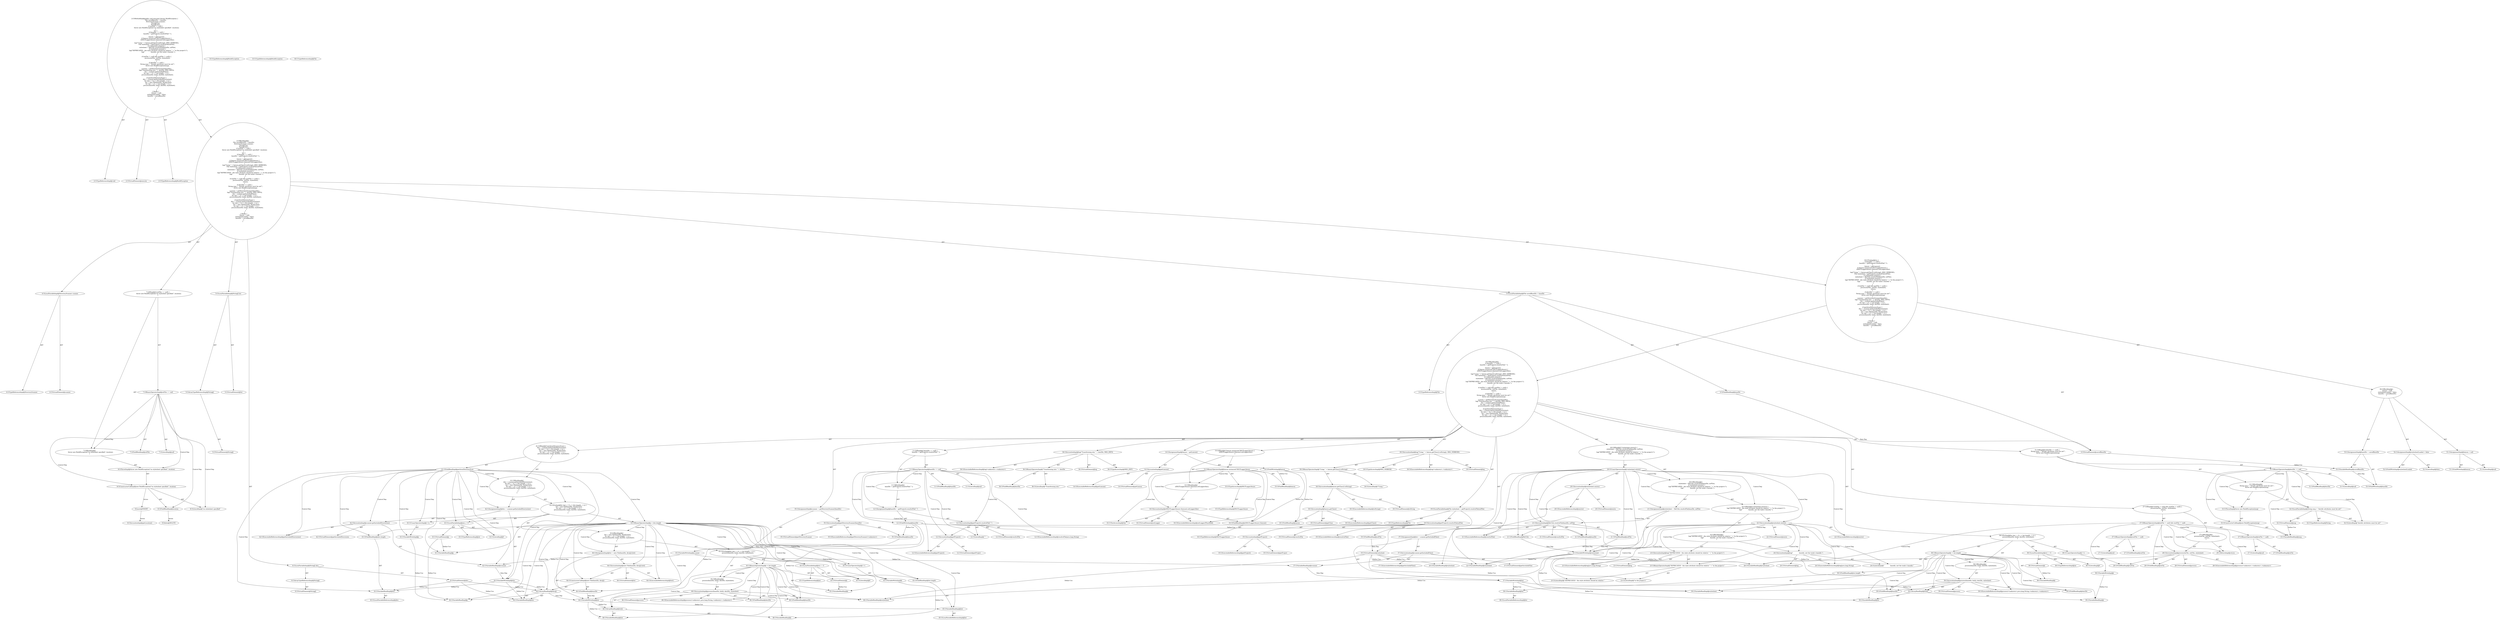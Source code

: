 digraph "execute#?" {
0 [label="2:CtTypeReferenceImpl@void" shape=ellipse]
1 [label="2:CtVirtualElement@execute" shape=ellipse]
2 [label="2:CtTypeReferenceImpl@BuildException" shape=ellipse]
3 [label="3:CtTypeReferenceImpl@File" shape=ellipse]
4 [label="3:CtFieldReadImpl@baseDir" shape=ellipse]
5 [label="3:CtVirtualElement@savedBaseDir" shape=ellipse]
6 [label="3:CtLocalVariableImpl@File savedBaseDir = baseDir" shape=ellipse]
7 [label="4:CtTypeReferenceImpl@DirectoryScanner" shape=ellipse]
8 [label="4:CtVirtualElement@scanner" shape=ellipse]
9 [label="4:CtLocalVariableImpl@DirectoryScanner scanner" shape=ellipse]
10 [label="5:CtVirtualElement@String[]" shape=ellipse]
11 [label="5:CtArrayTypeReferenceImpl@String[]" shape=ellipse]
12 [label="5:CtVirtualElement@list" shape=ellipse]
13 [label="5:CtLocalVariableImpl@String[] list" shape=ellipse]
14 [label="6:CtVirtualElement@String[]" shape=ellipse]
15 [label="6:CtArrayTypeReferenceImpl@String[]" shape=ellipse]
16 [label="6:CtVirtualElement@dirs" shape=ellipse]
17 [label="6:CtLocalVariableImpl@String[] dirs" shape=ellipse]
18 [label="7:CtFieldReadImpl@xslFile" shape=ellipse]
19 [label="7:CtLiteralImpl@null" shape=ellipse]
20 [label="7:CtBinaryOperatorImpl@xslFile == null" shape=ellipse]
21 [label="8:CtTypeReferenceImpl@BuildException" shape=ellipse]
22 [label="8:CtLiteralImpl@\"no stylesheet specified\"" shape=ellipse]
23 [label="8:CtFieldReadImpl@location" shape=ellipse]
24 [label="8:CtConstructorCallImpl@new BuildException(\"no stylesheet specified\", location)" shape=ellipse]
25 [label="8:CtThrowImpl@throw new BuildException(\"no stylesheet specified\", location)" shape=ellipse]
26 [label="7:CtBlockImpl@\{
    throw new BuildException(\"no stylesheet specified\", location);
\}" shape=ellipse]
27 [label="7:CtIfImpl@if (xslFile == null) \{
    throw new BuildException(\"no stylesheet specified\", location);
\}" shape=ellipse]
28 [label="11:CtFieldReadImpl@baseDir" shape=ellipse]
29 [label="11:CtLiteralImpl@null" shape=ellipse]
30 [label="11:CtBinaryOperatorImpl@baseDir == null" shape=ellipse]
31 [label="12:CtFieldWriteImpl@baseDir" shape=ellipse]
32 [label="12:CtExecutableReferenceImpl@resolveFile(java.lang.String)" shape=ellipse]
33 [label="12:CtVirtualElement@resolveFile" shape=ellipse]
34 [label="12:CtExecutableReferenceImpl@getProject()" shape=ellipse]
35 [label="12:CtVirtualElement@getProject" shape=ellipse]
36 [label="12:CtInvocationImpl@getProject()" shape=ellipse]
37 [label="12:CtLiteralImpl@\".\"" shape=ellipse]
38 [label="12:CtInvocationImpl@getProject().resolveFile(\".\")" shape=ellipse]
39 [label="12:CtAssignmentImpl@baseDir = getProject().resolveFile(\".\")" shape=ellipse]
40 [label="11:CtBlockImpl@\{
    baseDir = getProject().resolveFile(\".\");
\}" shape=ellipse]
41 [label="11:CtIfImpl@if (baseDir == null) \{
    baseDir = getProject().resolveFile(\".\");
\}" shape=ellipse]
42 [label="14:CtFieldWriteImpl@liaison" shape=ellipse]
43 [label="14:CtExecutableReferenceImpl@getLiaison()" shape=ellipse]
44 [label="14:CtVirtualElement@getLiaison" shape=ellipse]
45 [label="14:CtInvocationImpl@getLiaison()" shape=ellipse]
46 [label="14:CtAssignmentImpl@liaison = getLiaison()" shape=ellipse]
47 [label="15:CtFieldReadImpl@liaison" shape=ellipse]
48 [label="15:CtTypeAccessImpl@XSLTLoggerAware" shape=ellipse]
49 [label="15:CtTypeReferenceImpl@XSLTLoggerAware" shape=ellipse]
50 [label="15:CtBinaryOperatorImpl@liaison instanceof XSLTLoggerAware" shape=ellipse]
51 [label="16:CtExecutableReferenceImpl@setLogger(PlaceHold)" shape=ellipse]
52 [label="16:CtVirtualElement@setLogger" shape=ellipse]
53 [label="16:CtFieldReadImpl@((XSLTLoggerAware) (liaison))" shape=ellipse]
54 [label="16:CtTypeReferenceImpl@XSLTLoggerAware" shape=ellipse]
55 [label="16:CtThisAccessImpl@this" shape=ellipse]
56 [label="16:CtInvocationImpl@((XSLTLoggerAware) (liaison)).setLogger(this)" shape=ellipse]
57 [label="15:CtBlockImpl@\{
    ((XSLTLoggerAware) (liaison)).setLogger(this);
\}" shape=ellipse]
58 [label="15:CtIfImpl@if (liaison instanceof XSLTLoggerAware) \{
    ((XSLTLoggerAware) (liaison)).setLogger(this);
\}" shape=ellipse]
59 [label="18:CtExecutableReferenceImpl@log(<unknown>,<unknown>)" shape=ellipse]
60 [label="18:CtVirtualElement@log" shape=ellipse]
61 [label="18:CtLiteralImpl@\"Using \"" shape=ellipse]
62 [label="18:CtExecutableReferenceImpl@toString()" shape=ellipse]
63 [label="18:CtVirtualElement@toString" shape=ellipse]
64 [label="18:CtExecutableReferenceImpl@getClass()" shape=ellipse]
65 [label="18:CtVirtualElement@getClass" shape=ellipse]
66 [label="18:CtFieldReadImpl@liaison" shape=ellipse]
67 [label="18:CtInvocationImpl@liaison.getClass()" shape=ellipse]
68 [label="18:CtInvocationImpl@liaison.getClass().toString()" shape=ellipse]
69 [label="18:CtBinaryOperatorImpl@\"Using \" + liaison.getClass().toString()" shape=ellipse]
70 [label="18:CtTypeAccessImpl@MSG_VERBOSE" shape=ellipse]
71 [label="18:CtInvocationImpl@log(\"Using \" + liaison.getClass().toString(), MSG_VERBOSE)" shape=ellipse]
72 [label="19:CtTypeReferenceImpl@File" shape=ellipse]
73 [label="19:CtExecutableReferenceImpl@resolveFile()" shape=ellipse]
74 [label="19:CtVirtualElement@resolveFile" shape=ellipse]
75 [label="19:CtExecutableReferenceImpl@getProject()" shape=ellipse]
76 [label="19:CtVirtualElement@getProject" shape=ellipse]
77 [label="19:CtInvocationImpl@getProject()" shape=ellipse]
78 [label="19:CtFieldReadImpl@xslFile" shape=ellipse]
79 [label="19:CtInvocationImpl@getProject().resolveFile(xslFile)" shape=ellipse]
80 [label="19:CtVirtualElement@stylesheet" shape=ellipse]
81 [label="19:CtLocalVariableImpl@File stylesheet = getProject().resolveFile(xslFile)" shape=ellipse]
82 [label="20:CtExecutableReferenceImpl@exists()" shape=ellipse]
83 [label="20:CtVirtualElement@exists" shape=ellipse]
84 [label="20:CtVariableReadImpl@stylesheet" shape=ellipse]
85 [label="20:CtInvocationImpl@stylesheet.exists()" shape=ellipse]
86 [label="20:CtUnaryOperatorImpl@!stylesheet.exists()" shape=ellipse]
87 [label="21:CtVariableWriteImpl@stylesheet" shape=ellipse]
88 [label="21:CtExecutableReferenceImpl@resolveFile()" shape=ellipse]
89 [label="21:CtVirtualElement@resolveFile" shape=ellipse]
90 [label="21:CtFieldReadImpl@fileUtils" shape=ellipse]
91 [label="21:CtFieldReadImpl@baseDir" shape=ellipse]
92 [label="21:CtFieldReadImpl@xslFile" shape=ellipse]
93 [label="21:CtInvocationImpl@fileUtils.resolveFile(baseDir, xslFile)" shape=ellipse]
94 [label="21:CtAssignmentImpl@stylesheet = fileUtils.resolveFile(baseDir, xslFile)" shape=ellipse]
95 [label="22:CtExecutableReferenceImpl@exists()" shape=ellipse]
96 [label="22:CtVirtualElement@exists" shape=ellipse]
97 [label="22:CtVariableReadImpl@stylesheet" shape=ellipse]
98 [label="22:CtInvocationImpl@stylesheet.exists()" shape=ellipse]
99 [label="23:CtExecutableReferenceImpl@log(java.lang.String)" shape=ellipse]
100 [label="23:CtVirtualElement@log" shape=ellipse]
101 [label="23:CtLiteralImpl@\"DEPRECATED - the style attribute should be relative \"" shape=ellipse]
102 [label="23:CtLiteralImpl@\"to the project\'s\"" shape=ellipse]
103 [label="23:CtBinaryOperatorImpl@\"DEPRECATED - the style attribute should be relative \" + \"to the project\'s\"" shape=ellipse]
104 [label="23:CtInvocationImpl@log(\"DEPRECATED - the style attribute should be relative \" + \"to the project\'s\")" shape=ellipse]
105 [label="24:CtExecutableReferenceImpl@log(java.lang.String)" shape=ellipse]
106 [label="24:CtVirtualElement@log" shape=ellipse]
107 [label="24:CtLiteralImpl@\"             basedir, not the tasks\'s basedir.\"" shape=ellipse]
108 [label="24:CtInvocationImpl@log(\"             basedir, not the tasks\'s basedir.\")" shape=ellipse]
109 [label="22:CtBlockImpl@\{
    log(\"DEPRECATED - the style attribute should be relative \" + \"to the project\'s\");
    log(\"             basedir, not the tasks\'s basedir.\");
\}" shape=ellipse]
110 [label="22:CtIfImpl@if (stylesheet.exists()) \{
    log(\"DEPRECATED - the style attribute should be relative \" + \"to the project\'s\");
    log(\"             basedir, not the tasks\'s basedir.\");
\}" shape=ellipse]
111 [label="20:CtBlockImpl@\{
    stylesheet = fileUtils.resolveFile(baseDir, xslFile);
    if (stylesheet.exists()) \{
        log(\"DEPRECATED - the style attribute should be relative \" + \"to the project\'s\");
        log(\"             basedir, not the tasks\'s basedir.\");
    \}
\}" shape=ellipse]
112 [label="20:CtIfImpl@if (!stylesheet.exists()) \{
    stylesheet = fileUtils.resolveFile(baseDir, xslFile);
    if (stylesheet.exists()) \{
        log(\"DEPRECATED - the style attribute should be relative \" + \"to the project\'s\");
        log(\"             basedir, not the tasks\'s basedir.\");
    \}
\}" shape=ellipse]
113 [label="27:CtFieldReadImpl@inFile" shape=ellipse]
114 [label="27:CtLiteralImpl@null" shape=ellipse]
115 [label="27:CtBinaryOperatorImpl@(inFile != null)" shape=ellipse]
116 [label="27:CtFieldReadImpl@outFile" shape=ellipse]
117 [label="27:CtLiteralImpl@null" shape=ellipse]
118 [label="27:CtBinaryOperatorImpl@(outFile != null)" shape=ellipse]
119 [label="27:CtBinaryOperatorImpl@(inFile != null) && (outFile != null)" shape=ellipse]
120 [label="28:CtExecutableReferenceImpl@process(<unknown>,<unknown>,<unknown>)" shape=ellipse]
121 [label="28:CtVirtualElement@process" shape=ellipse]
122 [label="28:CtFieldReadImpl@inFile" shape=ellipse]
123 [label="28:CtFieldReadImpl@outFile" shape=ellipse]
124 [label="28:CtVariableReadImpl@stylesheet" shape=ellipse]
125 [label="28:CtInvocationImpl@process(inFile, outFile, stylesheet)" shape=ellipse]
126 [label="29:CtReturnImpl@return" shape=ellipse]
127 [label="27:CtBlockImpl@\{
    process(inFile, outFile, stylesheet);
    return;
\}" shape=ellipse]
128 [label="27:CtIfImpl@if ((inFile != null) && (outFile != null)) \{
    process(inFile, outFile, stylesheet);
    return;
\}" shape=ellipse]
129 [label="31:CtFieldReadImpl@destDir" shape=ellipse]
130 [label="31:CtLiteralImpl@null" shape=ellipse]
131 [label="31:CtBinaryOperatorImpl@destDir == null" shape=ellipse]
132 [label="32:CtTypeReferenceImpl@String" shape=ellipse]
133 [label="32:CtLiteralImpl@\"destdir attributes must be set!\"" shape=ellipse]
134 [label="32:CtVirtualElement@msg" shape=ellipse]
135 [label="32:CtLocalVariableImpl@String msg = \"destdir attributes must be set!\"" shape=ellipse]
136 [label="33:CtTypeReferenceImpl@BuildException" shape=ellipse]
137 [label="33:CtVariableReadImpl@msg" shape=ellipse]
138 [label="33:CtConstructorCallImpl@new BuildException(msg)" shape=ellipse]
139 [label="33:CtThrowImpl@throw new BuildException(msg)" shape=ellipse]
140 [label="31:CtBlockImpl@\{
    String msg = \"destdir attributes must be set!\";
    throw new BuildException(msg);
\}" shape=ellipse]
141 [label="31:CtIfImpl@if (destDir == null) \{
    String msg = \"destdir attributes must be set!\";
    throw new BuildException(msg);
\}" shape=ellipse]
142 [label="35:CtVariableWriteImpl@scanner" shape=ellipse]
143 [label="35:CtExecutableReferenceImpl@getDirectoryScanner(<unknown>)" shape=ellipse]
144 [label="35:CtVirtualElement@getDirectoryScanner" shape=ellipse]
145 [label="35:CtFieldReadImpl@baseDir" shape=ellipse]
146 [label="35:CtInvocationImpl@getDirectoryScanner(baseDir)" shape=ellipse]
147 [label="35:CtAssignmentImpl@scanner = getDirectoryScanner(baseDir)" shape=ellipse]
148 [label="36:CtExecutableReferenceImpl@log(<unknown>,<unknown>)" shape=ellipse]
149 [label="36:CtVirtualElement@log" shape=ellipse]
150 [label="36:CtLiteralImpl@\"Transforming into \"" shape=ellipse]
151 [label="36:CtFieldReadImpl@destDir" shape=ellipse]
152 [label="36:CtBinaryOperatorImpl@\"Transforming into \" + destDir" shape=ellipse]
153 [label="36:CtTypeAccessImpl@MSG_INFO" shape=ellipse]
154 [label="36:CtInvocationImpl@log(\"Transforming into \" + destDir, MSG_INFO)" shape=ellipse]
155 [label="37:CtVariableWriteImpl@list" shape=ellipse]
156 [label="37:CtExecutableReferenceImpl@getIncludedFiles()" shape=ellipse]
157 [label="37:CtVirtualElement@getIncludedFiles" shape=ellipse]
158 [label="37:CtVariableReadImpl@scanner" shape=ellipse]
159 [label="37:CtInvocationImpl@scanner.getIncludedFiles()" shape=ellipse]
160 [label="37:CtAssignmentImpl@list = scanner.getIncludedFiles()" shape=ellipse]
161 [label="38:CtTypeReferenceImpl@int" shape=ellipse]
162 [label="38:CtLiteralImpl@0" shape=ellipse]
163 [label="38:CtVirtualElement@i" shape=ellipse]
164 [label="38:CtLocalVariableImpl@int i = 0" shape=ellipse]
165 [label="38:CtVariableReadImpl@i" shape=ellipse]
166 [label="38:CtVariableReadImpl@list" shape=ellipse]
167 [label="38:CtLocalVariableReferenceImpl@list" shape=ellipse]
168 [label="38:CtFieldReadImpl@list.length" shape=ellipse]
169 [label="38:CtBinaryOperatorImpl@i < list.length" shape=ellipse]
170 [label="38:CtVariableWriteImpl@i" shape=ellipse]
171 [label="38:CtUnaryOperatorImpl@++i" shape=ellipse]
172 [label="39:CtExecutableReferenceImpl@process(<unknown>,java.lang.String,<unknown>,<unknown>)" shape=ellipse]
173 [label="39:CtVirtualElement@process" shape=ellipse]
174 [label="39:CtFieldReadImpl@baseDir" shape=ellipse]
175 [label="39:CtVariableReadImpl@list" shape=ellipse]
176 [label="39:CtVariableReadImpl@i" shape=ellipse]
177 [label="39:CtArrayReadImpl@list[i]" shape=ellipse]
178 [label="39:CtFieldReadImpl@destDir" shape=ellipse]
179 [label="39:CtVariableReadImpl@stylesheet" shape=ellipse]
180 [label="39:CtInvocationImpl@process(baseDir, list[i], destDir, stylesheet)" shape=ellipse]
181 [label="38:CtBlockImpl@\{
    process(baseDir, list[i], destDir, stylesheet);
\}" shape=ellipse]
182 [label="38:CtForImpl@for (int i = 0; i < list.length; ++i) \{
    process(baseDir, list[i], destDir, stylesheet);
\}" shape=ellipse]
183 [label="41:CtFieldReadImpl@performDirectoryScan" shape=ellipse]
184 [label="42:CtVariableWriteImpl@dirs" shape=ellipse]
185 [label="42:CtExecutableReferenceImpl@getIncludedDirectories()" shape=ellipse]
186 [label="42:CtVirtualElement@getIncludedDirectories" shape=ellipse]
187 [label="42:CtVariableReadImpl@scanner" shape=ellipse]
188 [label="42:CtInvocationImpl@scanner.getIncludedDirectories()" shape=ellipse]
189 [label="42:CtAssignmentImpl@dirs = scanner.getIncludedDirectories()" shape=ellipse]
190 [label="43:CtTypeReferenceImpl@int" shape=ellipse]
191 [label="43:CtLiteralImpl@0" shape=ellipse]
192 [label="43:CtVirtualElement@j" shape=ellipse]
193 [label="43:CtLocalVariableImpl@int j = 0" shape=ellipse]
194 [label="43:CtVariableReadImpl@j" shape=ellipse]
195 [label="43:CtVariableReadImpl@dirs" shape=ellipse]
196 [label="43:CtLocalVariableReferenceImpl@dirs" shape=ellipse]
197 [label="43:CtFieldReadImpl@dirs.length" shape=ellipse]
198 [label="43:CtBinaryOperatorImpl@j < dirs.length" shape=ellipse]
199 [label="43:CtVariableWriteImpl@j" shape=ellipse]
200 [label="43:CtUnaryOperatorImpl@++j" shape=ellipse]
201 [label="44:CtVariableWriteImpl@list" shape=ellipse]
202 [label="44:CtExecutableReferenceImpl@list()" shape=ellipse]
203 [label="44:CtVirtualElement@list" shape=ellipse]
204 [label="44:CtTypeReferenceImpl@File" shape=ellipse]
205 [label="44:CtFieldReadImpl@baseDir" shape=ellipse]
206 [label="44:CtVariableReadImpl@dirs" shape=ellipse]
207 [label="44:CtVariableReadImpl@j" shape=ellipse]
208 [label="44:CtArrayReadImpl@dirs[j]" shape=ellipse]
209 [label="44:CtConstructorCallImpl@new File(baseDir, dirs[j])" shape=ellipse]
210 [label="44:CtInvocationImpl@new File(baseDir, dirs[j]).list()" shape=ellipse]
211 [label="44:CtAssignmentImpl@list = new File(baseDir, dirs[j]).list()" shape=ellipse]
212 [label="45:CtTypeReferenceImpl@int" shape=ellipse]
213 [label="45:CtLiteralImpl@0" shape=ellipse]
214 [label="45:CtVirtualElement@i" shape=ellipse]
215 [label="45:CtLocalVariableImpl@int i = 0" shape=ellipse]
216 [label="45:CtVariableReadImpl@i" shape=ellipse]
217 [label="45:CtVariableReadImpl@list" shape=ellipse]
218 [label="45:CtLocalVariableReferenceImpl@list" shape=ellipse]
219 [label="45:CtFieldReadImpl@list.length" shape=ellipse]
220 [label="45:CtBinaryOperatorImpl@i < list.length" shape=ellipse]
221 [label="45:CtVariableWriteImpl@i" shape=ellipse]
222 [label="45:CtUnaryOperatorImpl@++i" shape=ellipse]
223 [label="46:CtExecutableReferenceImpl@process(<unknown>,java.lang.String,<unknown>,<unknown>)" shape=ellipse]
224 [label="46:CtVirtualElement@process" shape=ellipse]
225 [label="46:CtFieldReadImpl@baseDir" shape=ellipse]
226 [label="46:CtVariableReadImpl@list" shape=ellipse]
227 [label="46:CtVariableReadImpl@i" shape=ellipse]
228 [label="46:CtArrayReadImpl@list[i]" shape=ellipse]
229 [label="46:CtFieldReadImpl@destDir" shape=ellipse]
230 [label="46:CtVariableReadImpl@stylesheet" shape=ellipse]
231 [label="46:CtInvocationImpl@process(baseDir, list[i], destDir, stylesheet)" shape=ellipse]
232 [label="45:CtBlockImpl@\{
    process(baseDir, list[i], destDir, stylesheet);
\}" shape=ellipse]
233 [label="45:CtForImpl@for (int i = 0; i < list.length; ++i) \{
    process(baseDir, list[i], destDir, stylesheet);
\}" shape=ellipse]
234 [label="43:CtBlockImpl@\{
    list = new File(baseDir, dirs[j]).list();
    for (int i = 0; i < list.length; ++i) \{
        process(baseDir, list[i], destDir, stylesheet);
    \}
\}" shape=ellipse]
235 [label="43:CtForImpl@for (int j = 0; j < dirs.length; ++j) \{
    list = new File(baseDir, dirs[j]).list();
    for (int i = 0; i < list.length; ++i) \{
        process(baseDir, list[i], destDir, stylesheet);
    \}
\}" shape=ellipse]
236 [label="41:CtBlockImpl@\{
    dirs = scanner.getIncludedDirectories();
    for (int j = 0; j < dirs.length; ++j) \{
        list = new File(baseDir, dirs[j]).list();
        for (int i = 0; i < list.length; ++i) \{
            process(baseDir, list[i], destDir, stylesheet);
        \}
    \}
\}" shape=ellipse]
237 [label="41:CtIfImpl@if (performDirectoryScan) \{
    dirs = scanner.getIncludedDirectories();
    for (int j = 0; j < dirs.length; ++j) \{
        list = new File(baseDir, dirs[j]).list();
        for (int i = 0; i < list.length; ++i) \{
            process(baseDir, list[i], destDir, stylesheet);
        \}
    \}
\}" shape=ellipse]
238 [label="10:CtBlockImpl@\{
    if (baseDir == null) \{
        baseDir = getProject().resolveFile(\".\");
    \}
    liaison = getLiaison();
    if (liaison instanceof XSLTLoggerAware) \{
        ((XSLTLoggerAware) (liaison)).setLogger(this);
    \}
    log(\"Using \" + liaison.getClass().toString(), MSG_VERBOSE);
    File stylesheet = getProject().resolveFile(xslFile);
    if (!stylesheet.exists()) \{
        stylesheet = fileUtils.resolveFile(baseDir, xslFile);
        if (stylesheet.exists()) \{
            log(\"DEPRECATED - the style attribute should be relative \" + \"to the project\'s\");
            log(\"             basedir, not the tasks\'s basedir.\");
        \}
    \}
    if ((inFile != null) && (outFile != null)) \{
        process(inFile, outFile, stylesheet);
        return;
    \}
    if (destDir == null) \{
        String msg = \"destdir attributes must be set!\";
        throw new BuildException(msg);
    \}
    scanner = getDirectoryScanner(baseDir);
    log(\"Transforming into \" + destDir, MSG_INFO);
    list = scanner.getIncludedFiles();
    for (int i = 0; i < list.length; ++i) \{
        process(baseDir, list[i], destDir, stylesheet);
    \}
    if (performDirectoryScan) \{
        dirs = scanner.getIncludedDirectories();
        for (int j = 0; j < dirs.length; ++j) \{
            list = new File(baseDir, dirs[j]).list();
            for (int i = 0; i < list.length; ++i) \{
                process(baseDir, list[i], destDir, stylesheet);
            \}
        \}
    \}
\}" shape=ellipse]
239 [label="51:CtFieldWriteImpl@liaison" shape=ellipse]
240 [label="51:CtLiteralImpl@null" shape=ellipse]
241 [label="51:CtAssignmentImpl@liaison = null" shape=ellipse]
242 [label="52:CtFieldWriteImpl@stylesheetLoaded" shape=ellipse]
243 [label="52:CtLiteralImpl@false" shape=ellipse]
244 [label="52:CtAssignmentImpl@stylesheetLoaded = false" shape=ellipse]
245 [label="53:CtFieldWriteImpl@baseDir" shape=ellipse]
246 [label="53:CtVariableReadImpl@savedBaseDir" shape=ellipse]
247 [label="53:CtAssignmentImpl@baseDir = savedBaseDir" shape=ellipse]
248 [label="50:CtBlockImpl@\{
    liaison = null;
    stylesheetLoaded = false;
    baseDir = savedBaseDir;
\}" shape=ellipse]
249 [label="10:CtTryImpl@try \{
    if (baseDir == null) \{
        baseDir = getProject().resolveFile(\".\");
    \}
    liaison = getLiaison();
    if (liaison instanceof XSLTLoggerAware) \{
        ((XSLTLoggerAware) (liaison)).setLogger(this);
    \}
    log(\"Using \" + liaison.getClass().toString(), MSG_VERBOSE);
    File stylesheet = getProject().resolveFile(xslFile);
    if (!stylesheet.exists()) \{
        stylesheet = fileUtils.resolveFile(baseDir, xslFile);
        if (stylesheet.exists()) \{
            log(\"DEPRECATED - the style attribute should be relative \" + \"to the project\'s\");
            log(\"             basedir, not the tasks\'s basedir.\");
        \}
    \}
    if ((inFile != null) && (outFile != null)) \{
        process(inFile, outFile, stylesheet);
        return;
    \}
    if (destDir == null) \{
        String msg = \"destdir attributes must be set!\";
        throw new BuildException(msg);
    \}
    scanner = getDirectoryScanner(baseDir);
    log(\"Transforming into \" + destDir, MSG_INFO);
    list = scanner.getIncludedFiles();
    for (int i = 0; i < list.length; ++i) \{
        process(baseDir, list[i], destDir, stylesheet);
    \}
    if (performDirectoryScan) \{
        dirs = scanner.getIncludedDirectories();
        for (int j = 0; j < dirs.length; ++j) \{
            list = new File(baseDir, dirs[j]).list();
            for (int i = 0; i < list.length; ++i) \{
                process(baseDir, list[i], destDir, stylesheet);
            \}
        \}
    \}
\} finally \{
    liaison = null;
    stylesheetLoaded = false;
    baseDir = savedBaseDir;
\}" shape=ellipse]
250 [label="2:CtBlockImpl@\{
    File savedBaseDir = baseDir;
    DirectoryScanner scanner;
    String[] list;
    String[] dirs;
    if (xslFile == null) \{
        throw new BuildException(\"no stylesheet specified\", location);
    \}
    try \{
        if (baseDir == null) \{
            baseDir = getProject().resolveFile(\".\");
        \}
        liaison = getLiaison();
        if (liaison instanceof XSLTLoggerAware) \{
            ((XSLTLoggerAware) (liaison)).setLogger(this);
        \}
        log(\"Using \" + liaison.getClass().toString(), MSG_VERBOSE);
        File stylesheet = getProject().resolveFile(xslFile);
        if (!stylesheet.exists()) \{
            stylesheet = fileUtils.resolveFile(baseDir, xslFile);
            if (stylesheet.exists()) \{
                log(\"DEPRECATED - the style attribute should be relative \" + \"to the project\'s\");
                log(\"             basedir, not the tasks\'s basedir.\");
            \}
        \}
        if ((inFile != null) && (outFile != null)) \{
            process(inFile, outFile, stylesheet);
            return;
        \}
        if (destDir == null) \{
            String msg = \"destdir attributes must be set!\";
            throw new BuildException(msg);
        \}
        scanner = getDirectoryScanner(baseDir);
        log(\"Transforming into \" + destDir, MSG_INFO);
        list = scanner.getIncludedFiles();
        for (int i = 0; i < list.length; ++i) \{
            process(baseDir, list[i], destDir, stylesheet);
        \}
        if (performDirectoryScan) \{
            dirs = scanner.getIncludedDirectories();
            for (int j = 0; j < dirs.length; ++j) \{
                list = new File(baseDir, dirs[j]).list();
                for (int i = 0; i < list.length; ++i) \{
                    process(baseDir, list[i], destDir, stylesheet);
                \}
            \}
        \}
    \} finally \{
        liaison = null;
        stylesheetLoaded = false;
        baseDir = savedBaseDir;
    \}
\}" shape=ellipse]
251 [label="2:CtMethodImpl@public void execute() throws BuildException \{
    File savedBaseDir = baseDir;
    DirectoryScanner scanner;
    String[] list;
    String[] dirs;
    if (xslFile == null) \{
        throw new BuildException(\"no stylesheet specified\", location);
    \}
    try \{
        if (baseDir == null) \{
            baseDir = getProject().resolveFile(\".\");
        \}
        liaison = getLiaison();
        if (liaison instanceof XSLTLoggerAware) \{
            ((XSLTLoggerAware) (liaison)).setLogger(this);
        \}
        log(\"Using \" + liaison.getClass().toString(), MSG_VERBOSE);
        File stylesheet = getProject().resolveFile(xslFile);
        if (!stylesheet.exists()) \{
            stylesheet = fileUtils.resolveFile(baseDir, xslFile);
            if (stylesheet.exists()) \{
                log(\"DEPRECATED - the style attribute should be relative \" + \"to the project\'s\");
                log(\"             basedir, not the tasks\'s basedir.\");
            \}
        \}
        if ((inFile != null) && (outFile != null)) \{
            process(inFile, outFile, stylesheet);
            return;
        \}
        if (destDir == null) \{
            String msg = \"destdir attributes must be set!\";
            throw new BuildException(msg);
        \}
        scanner = getDirectoryScanner(baseDir);
        log(\"Transforming into \" + destDir, MSG_INFO);
        list = scanner.getIncludedFiles();
        for (int i = 0; i < list.length; ++i) \{
            process(baseDir, list[i], destDir, stylesheet);
        \}
        if (performDirectoryScan) \{
            dirs = scanner.getIncludedDirectories();
            for (int j = 0; j < dirs.length; ++j) \{
                list = new File(baseDir, dirs[j]).list();
                for (int i = 0; i < list.length; ++i) \{
                    process(baseDir, list[i], destDir, stylesheet);
                \}
            \}
        \}
    \} finally \{
        liaison = null;
        stylesheetLoaded = false;
        baseDir = savedBaseDir;
    \}
\}" shape=ellipse]
252 [label="8:Delete@DELETE" shape=ellipse]
253 [label="8:Insert@INSERT" shape=ellipse]
254 [label="8:CtInvocationImpl@getLocation()" shape=ellipse]
4 -> 5 [label="Data Dep"];
5 -> 246 [label="Define-Use"];
6 -> 5 [label="AST"];
6 -> 3 [label="AST"];
6 -> 4 [label="AST"];
9 -> 8 [label="AST"];
9 -> 7 [label="AST"];
11 -> 10 [label="AST"];
13 -> 12 [label="AST"];
13 -> 11 [label="AST"];
15 -> 14 [label="AST"];
16 -> 195 [label="Define-Use"];
16 -> 206 [label="Define-Use"];
16 -> 208 [label="Define-Use"];
17 -> 16 [label="AST"];
17 -> 15 [label="AST"];
20 -> 18 [label="AST"];
20 -> 19 [label="AST"];
20 -> 26 [label="Control Dep"];
20 -> 25 [label="Control Dep"];
20 -> 24 [label="Control Dep"];
20 -> 22 [label="Control Dep"];
20 -> 23 [label="Control Dep"];
23 -> 252 [label="Action"];
24 -> 22 [label="AST"];
24 -> 23 [label="AST"];
24 -> 253 [label="Action"];
25 -> 24 [label="AST"];
26 -> 25 [label="AST"];
27 -> 20 [label="AST"];
27 -> 26 [label="AST"];
30 -> 28 [label="AST"];
30 -> 29 [label="AST"];
30 -> 40 [label="Control Dep"];
30 -> 39 [label="Control Dep"];
30 -> 31 [label="Control Dep"];
30 -> 38 [label="Control Dep"];
30 -> 32 [label="Control Dep"];
30 -> 36 [label="Control Dep"];
30 -> 34 [label="Control Dep"];
30 -> 37 [label="Control Dep"];
31 -> 91 [label="Define-Use"];
31 -> 145 [label="Define-Use"];
31 -> 174 [label="Define-Use"];
31 -> 205 [label="Define-Use"];
31 -> 225 [label="Define-Use"];
36 -> 35 [label="AST"];
36 -> 34 [label="AST"];
38 -> 33 [label="AST"];
38 -> 36 [label="AST"];
38 -> 32 [label="AST"];
38 -> 37 [label="AST"];
39 -> 31 [label="AST"];
39 -> 38 [label="AST"];
40 -> 39 [label="AST"];
41 -> 30 [label="AST"];
41 -> 40 [label="AST"];
42 -> 47 [label="Define-Use"];
42 -> 53 [label="Define-Use"];
42 -> 66 [label="Define-Use"];
45 -> 44 [label="AST"];
45 -> 43 [label="AST"];
46 -> 42 [label="AST"];
46 -> 45 [label="AST"];
48 -> 49 [label="AST"];
50 -> 47 [label="AST"];
50 -> 48 [label="AST"];
50 -> 57 [label="Control Dep"];
50 -> 56 [label="Control Dep"];
50 -> 51 [label="Control Dep"];
50 -> 53 [label="Control Dep"];
50 -> 55 [label="Control Dep"];
53 -> 54 [label="AST"];
56 -> 52 [label="AST"];
56 -> 53 [label="AST"];
56 -> 51 [label="AST"];
56 -> 55 [label="AST"];
57 -> 56 [label="AST"];
58 -> 50 [label="AST"];
58 -> 57 [label="AST"];
67 -> 65 [label="AST"];
67 -> 66 [label="AST"];
67 -> 64 [label="AST"];
68 -> 63 [label="AST"];
68 -> 67 [label="AST"];
68 -> 62 [label="AST"];
69 -> 61 [label="AST"];
69 -> 68 [label="AST"];
71 -> 60 [label="AST"];
71 -> 59 [label="AST"];
71 -> 69 [label="AST"];
71 -> 70 [label="AST"];
77 -> 76 [label="AST"];
77 -> 75 [label="AST"];
78 -> 80 [label="Data Dep"];
79 -> 74 [label="AST"];
79 -> 77 [label="AST"];
79 -> 73 [label="AST"];
79 -> 78 [label="AST"];
80 -> 84 [label="Define-Use"];
80 -> 97 [label="Define-Use"];
80 -> 124 [label="Define-Use"];
80 -> 179 [label="Define-Use"];
80 -> 230 [label="Define-Use"];
81 -> 80 [label="AST"];
81 -> 72 [label="AST"];
81 -> 79 [label="AST"];
85 -> 83 [label="AST"];
85 -> 84 [label="AST"];
85 -> 82 [label="AST"];
86 -> 85 [label="AST"];
86 -> 111 [label="Control Dep"];
86 -> 94 [label="Control Dep"];
86 -> 87 [label="Control Dep"];
86 -> 93 [label="Control Dep"];
86 -> 88 [label="Control Dep"];
86 -> 90 [label="Control Dep"];
86 -> 91 [label="Control Dep"];
86 -> 92 [label="Control Dep"];
86 -> 110 [label="Control Dep"];
86 -> 98 [label="Control Dep"];
86 -> 95 [label="Control Dep"];
86 -> 97 [label="Control Dep"];
87 -> 97 [label="Define-Use"];
87 -> 124 [label="Define-Use"];
87 -> 179 [label="Define-Use"];
87 -> 230 [label="Define-Use"];
90 -> 87 [label="Data Dep"];
91 -> 87 [label="Data Dep"];
92 -> 87 [label="Data Dep"];
93 -> 89 [label="AST"];
93 -> 90 [label="AST"];
93 -> 88 [label="AST"];
93 -> 91 [label="AST"];
93 -> 92 [label="AST"];
94 -> 87 [label="AST"];
94 -> 93 [label="AST"];
98 -> 96 [label="AST"];
98 -> 97 [label="AST"];
98 -> 95 [label="AST"];
98 -> 109 [label="Control Dep"];
98 -> 104 [label="Control Dep"];
98 -> 99 [label="Control Dep"];
98 -> 103 [label="Control Dep"];
98 -> 101 [label="Control Dep"];
98 -> 102 [label="Control Dep"];
98 -> 108 [label="Control Dep"];
98 -> 105 [label="Control Dep"];
98 -> 107 [label="Control Dep"];
103 -> 101 [label="AST"];
103 -> 102 [label="AST"];
104 -> 100 [label="AST"];
104 -> 99 [label="AST"];
104 -> 103 [label="AST"];
108 -> 106 [label="AST"];
108 -> 105 [label="AST"];
108 -> 107 [label="AST"];
109 -> 104 [label="AST"];
109 -> 108 [label="AST"];
110 -> 98 [label="AST"];
110 -> 109 [label="AST"];
111 -> 94 [label="AST"];
111 -> 110 [label="AST"];
112 -> 86 [label="AST"];
112 -> 111 [label="AST"];
115 -> 113 [label="AST"];
115 -> 114 [label="AST"];
118 -> 116 [label="AST"];
118 -> 117 [label="AST"];
119 -> 115 [label="AST"];
119 -> 118 [label="AST"];
119 -> 127 [label="Control Dep"];
119 -> 125 [label="Control Dep"];
119 -> 120 [label="Control Dep"];
119 -> 122 [label="Control Dep"];
119 -> 123 [label="Control Dep"];
119 -> 124 [label="Control Dep"];
119 -> 126 [label="Control Dep"];
125 -> 121 [label="AST"];
125 -> 120 [label="AST"];
125 -> 122 [label="AST"];
125 -> 123 [label="AST"];
125 -> 124 [label="AST"];
127 -> 125 [label="AST"];
127 -> 126 [label="AST"];
128 -> 119 [label="AST"];
128 -> 127 [label="AST"];
131 -> 129 [label="AST"];
131 -> 130 [label="AST"];
131 -> 140 [label="Control Dep"];
131 -> 135 [label="Control Dep"];
131 -> 133 [label="Control Dep"];
131 -> 139 [label="Control Dep"];
131 -> 138 [label="Control Dep"];
131 -> 137 [label="Control Dep"];
134 -> 137 [label="Define-Use"];
135 -> 134 [label="AST"];
135 -> 132 [label="AST"];
135 -> 133 [label="AST"];
138 -> 137 [label="AST"];
139 -> 138 [label="AST"];
140 -> 135 [label="AST"];
140 -> 139 [label="AST"];
141 -> 131 [label="AST"];
141 -> 140 [label="AST"];
142 -> 158 [label="Define-Use"];
142 -> 187 [label="Define-Use"];
145 -> 142 [label="Data Dep"];
146 -> 144 [label="AST"];
146 -> 143 [label="AST"];
146 -> 145 [label="AST"];
147 -> 142 [label="AST"];
147 -> 146 [label="AST"];
152 -> 150 [label="AST"];
152 -> 151 [label="AST"];
154 -> 149 [label="AST"];
154 -> 148 [label="AST"];
154 -> 152 [label="AST"];
154 -> 153 [label="AST"];
155 -> 166 [label="Define-Use"];
155 -> 175 [label="Define-Use"];
155 -> 177 [label="Define-Use"];
158 -> 155 [label="Data Dep"];
159 -> 157 [label="AST"];
159 -> 158 [label="AST"];
159 -> 156 [label="AST"];
160 -> 155 [label="AST"];
160 -> 159 [label="AST"];
163 -> 165 [label="Define-Use"];
164 -> 163 [label="AST"];
164 -> 161 [label="AST"];
164 -> 162 [label="AST"];
166 -> 167 [label="AST"];
168 -> 166 [label="AST"];
169 -> 165 [label="AST"];
169 -> 168 [label="AST"];
169 -> 181 [label="Control Dep"];
169 -> 180 [label="Control Dep"];
169 -> 172 [label="Control Dep"];
169 -> 174 [label="Control Dep"];
169 -> 177 [label="Control Dep"];
169 -> 175 [label="Control Dep"];
169 -> 176 [label="Control Dep"];
169 -> 178 [label="Control Dep"];
169 -> 179 [label="Control Dep"];
170 -> 176 [label="Define-Use"];
171 -> 170 [label="AST"];
177 -> 175 [label="AST"];
177 -> 176 [label="AST"];
180 -> 173 [label="AST"];
180 -> 172 [label="AST"];
180 -> 174 [label="AST"];
180 -> 177 [label="AST"];
180 -> 178 [label="AST"];
180 -> 179 [label="AST"];
181 -> 180 [label="AST"];
182 -> 164 [label="AST"];
182 -> 169 [label="AST"];
182 -> 171 [label="AST"];
182 -> 181 [label="AST"];
183 -> 236 [label="Control Dep"];
183 -> 189 [label="Control Dep"];
183 -> 184 [label="Control Dep"];
183 -> 188 [label="Control Dep"];
183 -> 185 [label="Control Dep"];
183 -> 187 [label="Control Dep"];
183 -> 235 [label="Control Dep"];
183 -> 193 [label="Control Dep"];
183 -> 191 [label="Control Dep"];
183 -> 198 [label="Control Dep"];
183 -> 194 [label="Control Dep"];
183 -> 197 [label="Control Dep"];
183 -> 195 [label="Control Dep"];
183 -> 200 [label="Control Dep"];
183 -> 199 [label="Control Dep"];
184 -> 195 [label="Define-Use"];
184 -> 206 [label="Define-Use"];
184 -> 208 [label="Define-Use"];
187 -> 184 [label="Data Dep"];
188 -> 186 [label="AST"];
188 -> 187 [label="AST"];
188 -> 185 [label="AST"];
189 -> 184 [label="AST"];
189 -> 188 [label="AST"];
192 -> 194 [label="Define-Use"];
192 -> 207 [label="Define-Use"];
193 -> 192 [label="AST"];
193 -> 190 [label="AST"];
193 -> 191 [label="AST"];
195 -> 196 [label="AST"];
197 -> 195 [label="AST"];
198 -> 194 [label="AST"];
198 -> 197 [label="AST"];
198 -> 234 [label="Control Dep"];
198 -> 211 [label="Control Dep"];
198 -> 201 [label="Control Dep"];
198 -> 210 [label="Control Dep"];
198 -> 202 [label="Control Dep"];
198 -> 209 [label="Control Dep"];
198 -> 205 [label="Control Dep"];
198 -> 208 [label="Control Dep"];
198 -> 206 [label="Control Dep"];
198 -> 207 [label="Control Dep"];
198 -> 233 [label="Control Dep"];
198 -> 215 [label="Control Dep"];
198 -> 213 [label="Control Dep"];
198 -> 220 [label="Control Dep"];
198 -> 216 [label="Control Dep"];
198 -> 219 [label="Control Dep"];
198 -> 217 [label="Control Dep"];
198 -> 222 [label="Control Dep"];
198 -> 221 [label="Control Dep"];
199 -> 207 [label="Define-Use"];
200 -> 199 [label="AST"];
201 -> 217 [label="Define-Use"];
201 -> 226 [label="Define-Use"];
201 -> 228 [label="Define-Use"];
205 -> 201 [label="Data Dep"];
208 -> 206 [label="AST"];
208 -> 207 [label="AST"];
208 -> 201 [label="Data Dep"];
209 -> 205 [label="AST"];
209 -> 208 [label="AST"];
210 -> 203 [label="AST"];
210 -> 209 [label="AST"];
210 -> 202 [label="AST"];
211 -> 201 [label="AST"];
211 -> 210 [label="AST"];
214 -> 216 [label="Define-Use"];
215 -> 214 [label="AST"];
215 -> 212 [label="AST"];
215 -> 213 [label="AST"];
217 -> 218 [label="AST"];
219 -> 217 [label="AST"];
220 -> 216 [label="AST"];
220 -> 219 [label="AST"];
220 -> 232 [label="Control Dep"];
220 -> 231 [label="Control Dep"];
220 -> 223 [label="Control Dep"];
220 -> 225 [label="Control Dep"];
220 -> 228 [label="Control Dep"];
220 -> 226 [label="Control Dep"];
220 -> 227 [label="Control Dep"];
220 -> 229 [label="Control Dep"];
220 -> 230 [label="Control Dep"];
221 -> 227 [label="Define-Use"];
222 -> 221 [label="AST"];
228 -> 226 [label="AST"];
228 -> 227 [label="AST"];
231 -> 224 [label="AST"];
231 -> 223 [label="AST"];
231 -> 225 [label="AST"];
231 -> 228 [label="AST"];
231 -> 229 [label="AST"];
231 -> 230 [label="AST"];
232 -> 231 [label="AST"];
233 -> 215 [label="AST"];
233 -> 220 [label="AST"];
233 -> 222 [label="AST"];
233 -> 232 [label="AST"];
234 -> 211 [label="AST"];
234 -> 233 [label="AST"];
235 -> 193 [label="AST"];
235 -> 198 [label="AST"];
235 -> 200 [label="AST"];
235 -> 234 [label="AST"];
236 -> 189 [label="AST"];
236 -> 235 [label="AST"];
237 -> 183 [label="AST"];
237 -> 236 [label="AST"];
238 -> 41 [label="AST"];
238 -> 46 [label="AST"];
238 -> 58 [label="AST"];
238 -> 71 [label="AST"];
238 -> 81 [label="AST"];
238 -> 112 [label="AST"];
238 -> 128 [label="AST"];
238 -> 141 [label="AST"];
238 -> 147 [label="AST"];
238 -> 154 [label="AST"];
238 -> 160 [label="AST"];
238 -> 182 [label="AST"];
238 -> 237 [label="AST"];
241 -> 239 [label="AST"];
241 -> 240 [label="AST"];
244 -> 242 [label="AST"];
244 -> 243 [label="AST"];
246 -> 245 [label="Data Dep"];
247 -> 245 [label="AST"];
247 -> 246 [label="AST"];
248 -> 241 [label="AST"];
248 -> 244 [label="AST"];
248 -> 247 [label="AST"];
249 -> 238 [label="AST"];
249 -> 248 [label="AST"];
250 -> 6 [label="AST"];
250 -> 9 [label="AST"];
250 -> 13 [label="AST"];
250 -> 17 [label="AST"];
250 -> 27 [label="AST"];
250 -> 249 [label="AST"];
251 -> 1 [label="AST"];
251 -> 0 [label="AST"];
251 -> 2 [label="AST"];
251 -> 250 [label="AST"];
253 -> 254 [label="Action"];
}